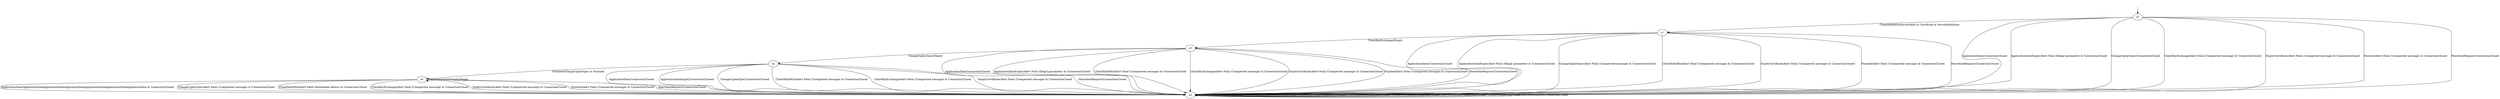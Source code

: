 digraph {
2 [label="s2"]
0 [label="s0"]
1 [label="s1"]
3 [label="s3"]
4 [label="s4"]
5 [label="s5"]
2 -> 5 [label="ApplicationData/ConnectionClosed"]
2 -> 5 [label="ApplicationDataEmpty/Alert Fatal (Illegal parameter) & ConnectionClosed"]
2 -> 5 [label="ChangeCipherSpec/ConnectionClosed"]
2 -> 1 [label="ClientHelloRSA/ServerHello & Certificate & ServerHelloDone"]
2 -> 5 [label="ClientKeyExchange/Alert Fatal (Unexpected message) & ConnectionClosed"]
2 -> 5 [label="EmptyCertificate/Alert Fatal (Unexpected message) & ConnectionClosed"]
2 -> 5 [label="Finished/Alert Fatal (Unexpected message) & ConnectionClosed"]
2 -> 5 [label="HeartbeatRequest/ConnectionClosed"]
0 -> 5 [label="ApplicationData/ApplicationDataApplicationDataApplicationDataApplicationDataApplicationDataApplicationData & ConnectionClosed"]
0 -> 0 [label="ApplicationDataEmpty/Empty"]
0 -> 5 [label="ChangeCipherSpec/Alert Fatal (Unexpected message) & ConnectionClosed"]
0 -> 5 [label="ClientHelloRSA/Alert Fatal (Handshake failure) & ConnectionClosed"]
0 -> 5 [label="ClientKeyExchange/Alert Fatal (Unexpected message) & ConnectionClosed"]
0 -> 5 [label="EmptyCertificate/Alert Fatal (Unexpected message) & ConnectionClosed"]
0 -> 5 [label="Finished/Alert Fatal (Unexpected message) & ConnectionClosed"]
0 -> 5 [label="HeartbeatRequest/ConnectionClosed"]
1 -> 5 [label="ApplicationData/ConnectionClosed"]
1 -> 5 [label="ApplicationDataEmpty/Alert Fatal (Illegal parameter) & ConnectionClosed"]
1 -> 5 [label="ChangeCipherSpec/Alert Fatal (Unexpected message) & ConnectionClosed"]
1 -> 5 [label="ClientHelloRSA/Alert Fatal (Unexpected message) & ConnectionClosed"]
1 -> 3 [label="ClientKeyExchange/Empty"]
1 -> 5 [label="EmptyCertificate/Alert Fatal (Unexpected message) & ConnectionClosed"]
1 -> 5 [label="Finished/Alert Fatal (Unexpected message) & ConnectionClosed"]
1 -> 5 [label="HeartbeatRequest/ConnectionClosed"]
3 -> 5 [label="ApplicationData/ConnectionClosed"]
3 -> 5 [label="ApplicationDataEmpty/Alert Fatal (Illegal parameter) & ConnectionClosed"]
3 -> 4 [label="ChangeCipherSpec/Empty"]
3 -> 5 [label="ClientHelloRSA/Alert Fatal (Unexpected message) & ConnectionClosed"]
3 -> 5 [label="ClientKeyExchange/Alert Fatal (Unexpected message) & ConnectionClosed"]
3 -> 5 [label="EmptyCertificate/Alert Fatal (Unexpected message) & ConnectionClosed"]
3 -> 5 [label="Finished/Alert Fatal (Unexpected message) & ConnectionClosed"]
3 -> 5 [label="HeartbeatRequest/ConnectionClosed"]
4 -> 5 [label="ApplicationData/ConnectionClosed"]
4 -> 5 [label="ApplicationDataEmpty/ConnectionClosed"]
4 -> 5 [label="ChangeCipherSpec/ConnectionClosed"]
4 -> 5 [label="ClientHelloRSA/Alert Fatal (Unexpected message) & ConnectionClosed"]
4 -> 5 [label="ClientKeyExchange/Alert Fatal (Unexpected message) & ConnectionClosed"]
4 -> 5 [label="EmptyCertificate/Alert Fatal (Unexpected message) & ConnectionClosed"]
4 -> 0 [label="Finished/ChangeCipherSpec & Finished"]
4 -> 5 [label="HeartbeatRequest/ConnectionClosed"]
5 -> 5 [label="ApplicationData/ConnectionClosed"]
5 -> 5 [label="ApplicationDataEmpty/ConnectionClosed"]
5 -> 5 [label="ChangeCipherSpec/ConnectionClosed"]
5 -> 5 [label="ClientHelloRSA/ConnectionClosed"]
5 -> 5 [label="ClientKeyExchange/ConnectionClosed"]
5 -> 5 [label="EmptyCertificate/ConnectionClosed"]
5 -> 5 [label="Finished/ConnectionClosed"]
5 -> 5 [label="HeartbeatRequest/ConnectionClosed"]
__start0 [label="", shape=none];
__start0 -> 2 [label=""];
}
